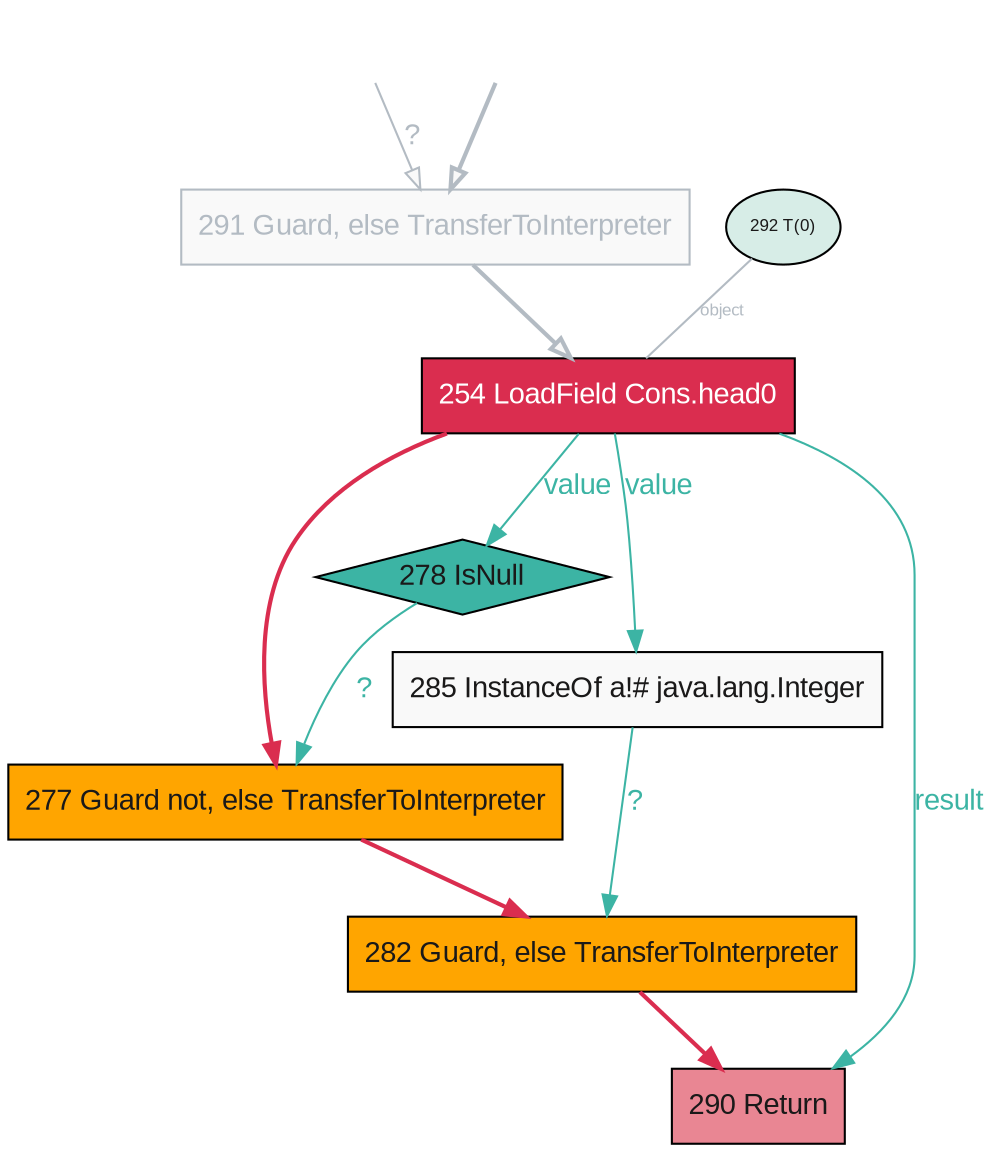digraph G {
  graph [bgcolor="white"];
  node193 [style="invis",label=""];
  node188 [style="invis",label=""];
  node254 [label="254 LoadField Cons.head0",shape="rectangle",fontname="Arial",style="filled",color="black",fillcolor="#da2d4f",fontcolor="#ffffff"];
  node277 [label="277 Guard not, else TransferToInterpreter",shape="rectangle",fontname="Arial",style="filled",color="black",fillcolor="#ffa500",fontcolor="#1a1919"];
  node278 [label="278 IsNull",shape="diamond",fontname="Arial",style="filled",color="black",fillcolor="#3cb4a4",fontcolor="#1a1919"];
  node282 [label="282 Guard, else TransferToInterpreter",shape="rectangle",fontname="Arial",style="filled",color="black",fillcolor="#ffa500",fontcolor="#1a1919"];
  node285 [label="285 InstanceOf a!# java.lang.Integer",shape="rectangle",fontname="Arial",style="filled",color="black",fillcolor="#f9f9f9",fontcolor="#1a1919"];
  node290 [label="290 Return",shape="rectangle",fontname="Arial",style="filled",color="black",fillcolor="#e98693",fontcolor="#1a1919"];
  node291 [label="291 Guard, else TransferToInterpreter",shape="rectangle",fontname="Arial",style="filled",color="#b3bbc3",fillcolor="#f9f9f9",fontcolor="#b3bbc3"];
  node188 -> node291 [fontname="arial",color="#b3bbc3",fontcolor="#b3bbc3",penwidth="2",fillcolor="#f9f9f9"];
  node254 -> node277 [fontname="arial",color="#da2d4f",fontcolor="#da2d4f",penwidth="2"];
  node278 -> node277 [label="?",fontname="arial",color="#3cb4a4",fontcolor="#3cb4a4"];
  node277 -> node282 [fontname="arial",color="#da2d4f",fontcolor="#da2d4f",penwidth="2"];
  node254 -> node278 [label="value",fontname="arial",color="#3cb4a4",fontcolor="#3cb4a4"];
  node285 -> node282 [label="?",fontname="arial",color="#3cb4a4",fontcolor="#3cb4a4"];
  node282 -> node290 [fontname="arial",color="#da2d4f",fontcolor="#da2d4f",penwidth="2"];
  node254 -> node290 [label="result",fontname="arial",color="#3cb4a4",fontcolor="#3cb4a4"];
  node193 -> node291 [label="?",fontname="arial",color="#b3bbc3",fontcolor="#b3bbc3",fillcolor="#f9f9f9"];
  node291 -> node254 [fontname="arial",color="#b3bbc3",fontcolor="#b3bbc3",penwidth="2",fillcolor="#f9f9f9"];
  inline292x254 [label="292 T(0)",shape="oval",fontname="Arial",style="filled",color="black",fillcolor="#d7ede7",fontcolor="#1a1919",fontsize="8"];
  inline292x254 -> node254 [label="object",fontname="arial",color="#b3bbc3",fontcolor="#b3bbc3",fillcolor="#f9f9f9",arrowhead="none",fontsize="8"];
  node254 -> node285 [label="value",fontname="arial",color="#3cb4a4",fontcolor="#3cb4a4"];
}
